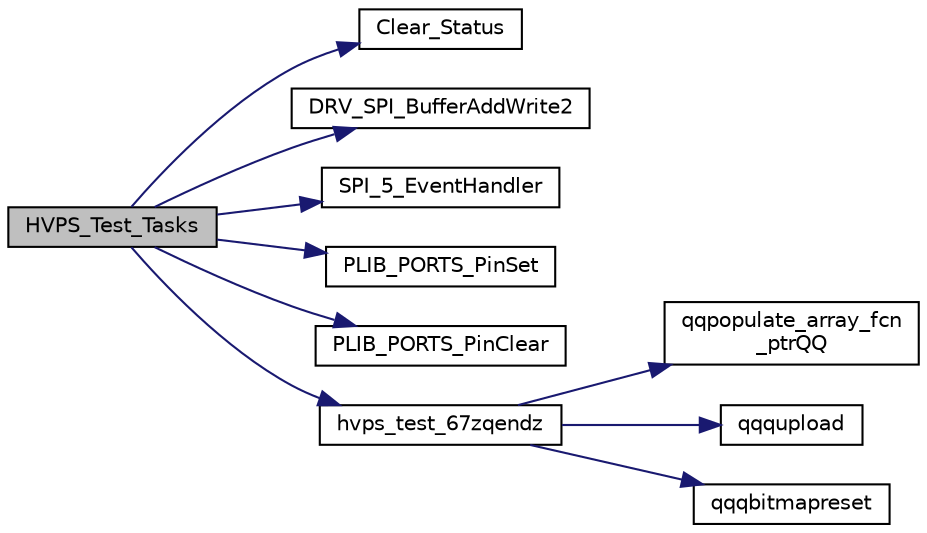 digraph "HVPS_Test_Tasks"
{
  edge [fontname="Helvetica",fontsize="10",labelfontname="Helvetica",labelfontsize="10"];
  node [fontname="Helvetica",fontsize="10",shape=record];
  rankdir="LR";
  Node665 [label="HVPS_Test_Tasks",height=0.2,width=0.4,color="black", fillcolor="grey75", style="filled", fontcolor="black"];
  Node665 -> Node666 [color="midnightblue",fontsize="10",style="solid",fontname="Helvetica"];
  Node666 [label="Clear_Status",height=0.2,width=0.4,color="black", fillcolor="white", style="filled",URL="$inszt__commands_8c.html#a3a9ea2a910b701830e828a9e6d53b636"];
  Node665 -> Node667 [color="midnightblue",fontsize="10",style="solid",fontname="Helvetica"];
  Node667 [label="DRV_SPI_BufferAddWrite2",height=0.2,width=0.4,color="black", fillcolor="white", style="filled",URL="$inszt__adc_8c.html#a3c731a3bbf31461a12d6a7a1700a9005"];
  Node665 -> Node668 [color="midnightblue",fontsize="10",style="solid",fontname="Helvetica"];
  Node668 [label="SPI_5_EventHandler",height=0.2,width=0.4,color="black", fillcolor="white", style="filled",URL="$hvps__test_8c.html#ac2d5f6e8bac9b9d040063b2d458b8e5f"];
  Node665 -> Node669 [color="midnightblue",fontsize="10",style="solid",fontname="Helvetica"];
  Node669 [label="PLIB_PORTS_PinSet",height=0.2,width=0.4,color="black", fillcolor="white", style="filled",URL="$inszt__hvps__test_8c.html#ae4c8fd3b4e721cc80950df1d49cada58"];
  Node665 -> Node670 [color="midnightblue",fontsize="10",style="solid",fontname="Helvetica"];
  Node670 [label="PLIB_PORTS_PinClear",height=0.2,width=0.4,color="black", fillcolor="white", style="filled",URL="$inszt__hvps__test_8c.html#a119ae9f68294861f5eecb19de9743c43"];
  Node665 -> Node671 [color="midnightblue",fontsize="10",style="solid",fontname="Helvetica"];
  Node671 [label="hvps_test_67zqendz",height=0.2,width=0.4,color="black", fillcolor="white", style="filled",URL="$inszt__hvps__test_8c.html#ad8c587bedb05e758a49e8e760fa00bff"];
  Node671 -> Node672 [color="midnightblue",fontsize="10",style="solid",fontname="Helvetica"];
  Node672 [label="qqpopulate_array_fcn\l_ptrQQ",height=0.2,width=0.4,color="black", fillcolor="white", style="filled",URL="$inszt__hvps__test_8c.html#a4ad6fa1bb94fc1c3ac2dc30925106081"];
  Node671 -> Node673 [color="midnightblue",fontsize="10",style="solid",fontname="Helvetica"];
  Node673 [label="qqqupload",height=0.2,width=0.4,color="black", fillcolor="white", style="filled",URL="$inszt__hvps__test_8c.html#a109761d7f84a96b5606e507bace276b5"];
  Node671 -> Node674 [color="midnightblue",fontsize="10",style="solid",fontname="Helvetica"];
  Node674 [label="qqqbitmapreset",height=0.2,width=0.4,color="black", fillcolor="white", style="filled",URL="$inszt__hvps__test_8c.html#a5688fceaed93ba591e78ee15ccb0187f"];
}
